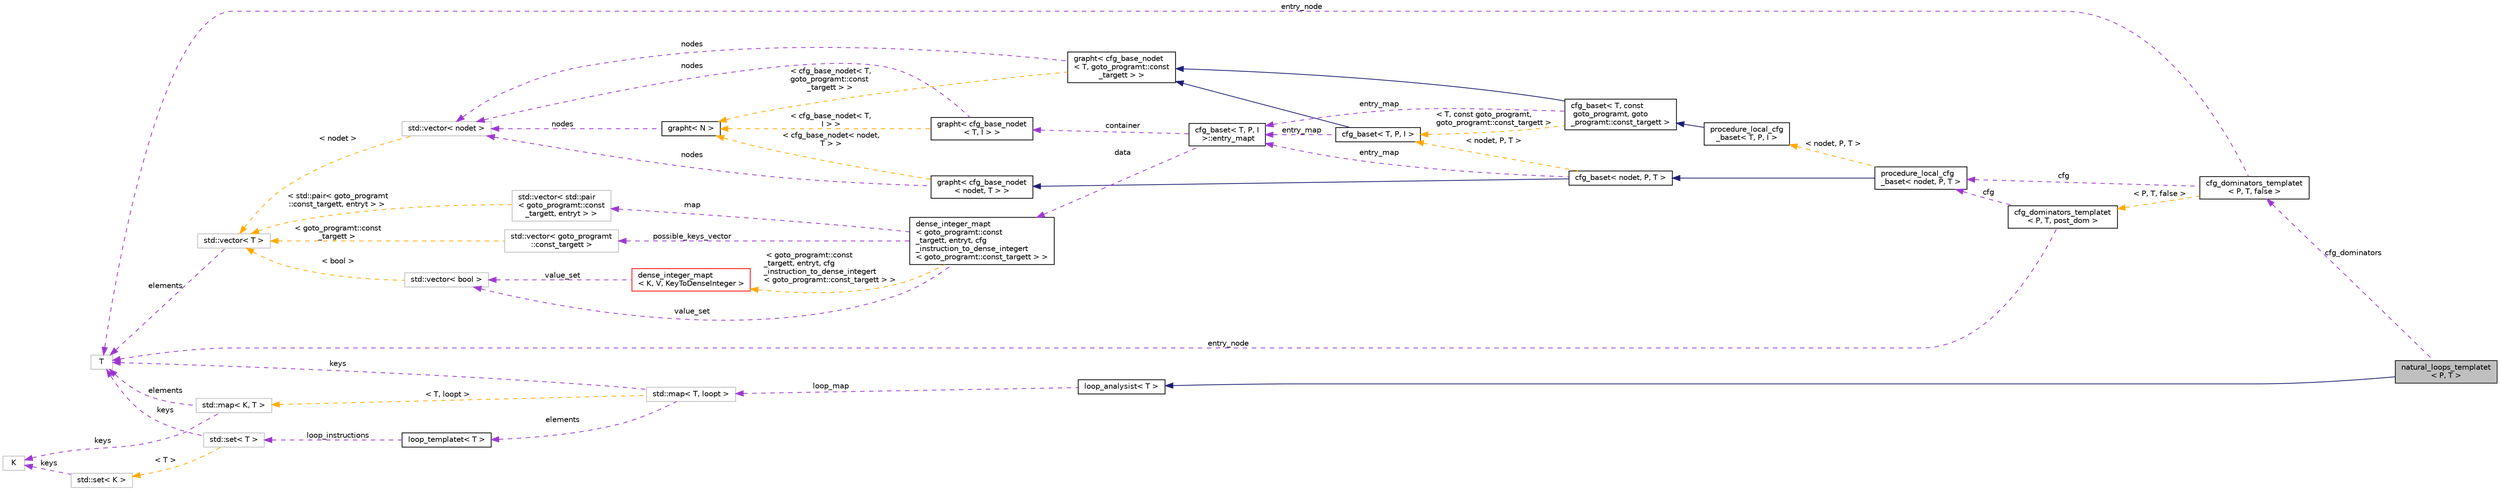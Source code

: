 digraph "natural_loops_templatet&lt; P, T &gt;"
{
 // LATEX_PDF_SIZE
  bgcolor="transparent";
  edge [fontname="Helvetica",fontsize="10",labelfontname="Helvetica",labelfontsize="10"];
  node [fontname="Helvetica",fontsize="10",shape=record];
  rankdir="LR";
  Node1 [label="natural_loops_templatet\l\< P, T \>",height=0.2,width=0.4,color="black", fillcolor="grey75", style="filled", fontcolor="black",tooltip="Main driver for working out if a class (normally goto_programt) has any natural loops."];
  Node2 -> Node1 [dir="back",color="midnightblue",fontsize="10",style="solid",fontname="Helvetica"];
  Node2 [label="loop_analysist\< T \>",height=0.2,width=0.4,color="black",URL="$classloop__analysist.html",tooltip=" "];
  Node3 -> Node2 [dir="back",color="darkorchid3",fontsize="10",style="dashed",label=" loop_map" ,fontname="Helvetica"];
  Node3 [label="std::map\< T, loopt \>",height=0.2,width=0.4,color="grey75",tooltip=" "];
  Node4 -> Node3 [dir="back",color="darkorchid3",fontsize="10",style="dashed",label=" elements" ,fontname="Helvetica"];
  Node4 [label="loop_templatet\< T \>",height=0.2,width=0.4,color="black",URL="$classloop__templatet.html",tooltip="A loop, specified as a set of instructions."];
  Node5 -> Node4 [dir="back",color="darkorchid3",fontsize="10",style="dashed",label=" loop_instructions" ,fontname="Helvetica"];
  Node5 [label="std::set\< T \>",height=0.2,width=0.4,color="grey75",tooltip=" "];
  Node6 -> Node5 [dir="back",color="darkorchid3",fontsize="10",style="dashed",label=" keys" ,fontname="Helvetica"];
  Node6 [label="T",height=0.2,width=0.4,color="grey75",tooltip=" "];
  Node7 -> Node5 [dir="back",color="orange",fontsize="10",style="dashed",label=" \< T \>" ,fontname="Helvetica"];
  Node7 [label="std::set\< K \>",height=0.2,width=0.4,color="grey75",tooltip="STL class."];
  Node8 -> Node7 [dir="back",color="darkorchid3",fontsize="10",style="dashed",label=" keys" ,fontname="Helvetica"];
  Node8 [label="K",height=0.2,width=0.4,color="grey75",tooltip=" "];
  Node6 -> Node3 [dir="back",color="darkorchid3",fontsize="10",style="dashed",label=" keys" ,fontname="Helvetica"];
  Node9 -> Node3 [dir="back",color="orange",fontsize="10",style="dashed",label=" \< T, loopt \>" ,fontname="Helvetica"];
  Node9 [label="std::map\< K, T \>",height=0.2,width=0.4,color="grey75",tooltip="STL class."];
  Node8 -> Node9 [dir="back",color="darkorchid3",fontsize="10",style="dashed",label=" keys" ,fontname="Helvetica"];
  Node6 -> Node9 [dir="back",color="darkorchid3",fontsize="10",style="dashed",label=" elements" ,fontname="Helvetica"];
  Node10 -> Node1 [dir="back",color="darkorchid3",fontsize="10",style="dashed",label=" cfg_dominators" ,fontname="Helvetica"];
  Node10 [label="cfg_dominators_templatet\l\< P, T, false \>",height=0.2,width=0.4,color="black",URL="$classcfg__dominators__templatet.html",tooltip=" "];
  Node11 -> Node10 [dir="back",color="darkorchid3",fontsize="10",style="dashed",label=" cfg" ,fontname="Helvetica"];
  Node11 [label="procedure_local_cfg\l_baset\< nodet, P, T \>",height=0.2,width=0.4,color="black",URL="$classprocedure__local__cfg__baset.html",tooltip=" "];
  Node12 -> Node11 [dir="back",color="midnightblue",fontsize="10",style="solid",fontname="Helvetica"];
  Node12 [label="cfg_baset\< nodet, P, T \>",height=0.2,width=0.4,color="black",URL="$classcfg__baset.html",tooltip=" "];
  Node13 -> Node12 [dir="back",color="midnightblue",fontsize="10",style="solid",fontname="Helvetica"];
  Node13 [label="grapht\< cfg_base_nodet\l\< nodet, T \> \>",height=0.2,width=0.4,color="black",URL="$classgrapht.html",tooltip=" "];
  Node14 -> Node13 [dir="back",color="darkorchid3",fontsize="10",style="dashed",label=" nodes" ,fontname="Helvetica"];
  Node14 [label="std::vector\< nodet \>",height=0.2,width=0.4,color="grey75",tooltip=" "];
  Node15 -> Node14 [dir="back",color="orange",fontsize="10",style="dashed",label=" \< nodet \>" ,fontname="Helvetica"];
  Node15 [label="std::vector\< T \>",height=0.2,width=0.4,color="grey75",tooltip="STL class."];
  Node6 -> Node15 [dir="back",color="darkorchid3",fontsize="10",style="dashed",label=" elements" ,fontname="Helvetica"];
  Node16 -> Node13 [dir="back",color="orange",fontsize="10",style="dashed",label=" \< cfg_base_nodet\< nodet,\l T \> \>" ,fontname="Helvetica"];
  Node16 [label="grapht\< N \>",height=0.2,width=0.4,color="black",URL="$classgrapht.html",tooltip="A generic directed graph with a parametric node type."];
  Node14 -> Node16 [dir="back",color="darkorchid3",fontsize="10",style="dashed",label=" nodes" ,fontname="Helvetica"];
  Node17 -> Node12 [dir="back",color="darkorchid3",fontsize="10",style="dashed",label=" entry_map" ,fontname="Helvetica"];
  Node17 [label="cfg_baset\< T, P, I\l \>::entry_mapt",height=0.2,width=0.4,color="black",URL="$classcfg__baset_1_1entry__mapt.html",tooltip=" "];
  Node18 -> Node17 [dir="back",color="darkorchid3",fontsize="10",style="dashed",label=" data" ,fontname="Helvetica"];
  Node18 [label="dense_integer_mapt\l\< goto_programt::const\l_targett, entryt, cfg\l_instruction_to_dense_integert\l\< goto_programt::const_targett \> \>",height=0.2,width=0.4,color="black",URL="$classdense__integer__mapt.html",tooltip=" "];
  Node19 -> Node18 [dir="back",color="darkorchid3",fontsize="10",style="dashed",label=" possible_keys_vector" ,fontname="Helvetica"];
  Node19 [label="std::vector\< goto_programt\l::const_targett \>",height=0.2,width=0.4,color="grey75",tooltip=" "];
  Node15 -> Node19 [dir="back",color="orange",fontsize="10",style="dashed",label=" \< goto_programt::const\l_targett \>" ,fontname="Helvetica"];
  Node21 -> Node18 [dir="back",color="darkorchid3",fontsize="10",style="dashed",label=" value_set" ,fontname="Helvetica"];
  Node21 [label="std::vector\< bool \>",height=0.2,width=0.4,color="grey75",tooltip=" "];
  Node15 -> Node21 [dir="back",color="orange",fontsize="10",style="dashed",label=" \< bool \>" ,fontname="Helvetica"];
  Node22 -> Node18 [dir="back",color="darkorchid3",fontsize="10",style="dashed",label=" map" ,fontname="Helvetica"];
  Node22 [label="std::vector\< std::pair\l\< goto_programt::const\l_targett, entryt \> \>",height=0.2,width=0.4,color="grey75",tooltip=" "];
  Node15 -> Node22 [dir="back",color="orange",fontsize="10",style="dashed",label=" \< std::pair\< goto_programt\l::const_targett, entryt \> \>" ,fontname="Helvetica"];
  Node23 -> Node18 [dir="back",color="orange",fontsize="10",style="dashed",label=" \< goto_programt::const\l_targett, entryt, cfg\l_instruction_to_dense_integert\l\< goto_programt::const_targett \> \>" ,fontname="Helvetica"];
  Node23 [label="dense_integer_mapt\l\< K, V, KeyToDenseInteger \>",height=0.2,width=0.4,color="red",URL="$classdense__integer__mapt.html",tooltip="A map type that is backed by a vector, which relies on the ability to (a) see the keys that might be ..."];
  Node21 -> Node23 [dir="back",color="darkorchid3",fontsize="10",style="dashed",label=" value_set" ,fontname="Helvetica"];
  Node26 -> Node17 [dir="back",color="darkorchid3",fontsize="10",style="dashed",label=" container" ,fontname="Helvetica"];
  Node26 [label="grapht\< cfg_base_nodet\l\< T, I \> \>",height=0.2,width=0.4,color="black",URL="$classgrapht.html",tooltip=" "];
  Node14 -> Node26 [dir="back",color="darkorchid3",fontsize="10",style="dashed",label=" nodes" ,fontname="Helvetica"];
  Node16 -> Node26 [dir="back",color="orange",fontsize="10",style="dashed",label=" \< cfg_base_nodet\< T,\l I \> \>" ,fontname="Helvetica"];
  Node27 -> Node12 [dir="back",color="orange",fontsize="10",style="dashed",label=" \< nodet, P, T \>" ,fontname="Helvetica"];
  Node27 [label="cfg_baset\< T, P, I \>",height=0.2,width=0.4,color="black",URL="$classcfg__baset.html",tooltip="A multi-procedural control flow graph (CFG) whose nodes store references to instructions in a GOTO pr..."];
  Node28 -> Node27 [dir="back",color="midnightblue",fontsize="10",style="solid",fontname="Helvetica"];
  Node28 [label="grapht\< cfg_base_nodet\l\< T, goto_programt::const\l_targett \> \>",height=0.2,width=0.4,color="black",URL="$classgrapht.html",tooltip=" "];
  Node14 -> Node28 [dir="back",color="darkorchid3",fontsize="10",style="dashed",label=" nodes" ,fontname="Helvetica"];
  Node16 -> Node28 [dir="back",color="orange",fontsize="10",style="dashed",label=" \< cfg_base_nodet\< T,\l goto_programt::const\l_targett \> \>" ,fontname="Helvetica"];
  Node17 -> Node27 [dir="back",color="darkorchid3",fontsize="10",style="dashed",label=" entry_map" ,fontname="Helvetica"];
  Node29 -> Node11 [dir="back",color="orange",fontsize="10",style="dashed",label=" \< nodet, P, T \>" ,fontname="Helvetica"];
  Node29 [label="procedure_local_cfg\l_baset\< T, P, I \>",height=0.2,width=0.4,color="black",URL="$classprocedure__local__cfg__baset.html",tooltip=" "];
  Node30 -> Node29 [dir="back",color="midnightblue",fontsize="10",style="solid",fontname="Helvetica"];
  Node30 [label="cfg_baset\< T, const\l goto_programt, goto\l_programt::const_targett \>",height=0.2,width=0.4,color="black",URL="$classcfg__baset.html",tooltip=" "];
  Node28 -> Node30 [dir="back",color="midnightblue",fontsize="10",style="solid",fontname="Helvetica"];
  Node17 -> Node30 [dir="back",color="darkorchid3",fontsize="10",style="dashed",label=" entry_map" ,fontname="Helvetica"];
  Node27 -> Node30 [dir="back",color="orange",fontsize="10",style="dashed",label=" \< T, const goto_programt,\l goto_programt::const_targett \>" ,fontname="Helvetica"];
  Node6 -> Node10 [dir="back",color="darkorchid3",fontsize="10",style="dashed",label=" entry_node" ,fontname="Helvetica"];
  Node31 -> Node10 [dir="back",color="orange",fontsize="10",style="dashed",label=" \< P, T, false \>" ,fontname="Helvetica"];
  Node31 [label="cfg_dominators_templatet\l\< P, T, post_dom \>",height=0.2,width=0.4,color="black",URL="$classcfg__dominators__templatet.html",tooltip="Dominator graph."];
  Node11 -> Node31 [dir="back",color="darkorchid3",fontsize="10",style="dashed",label=" cfg" ,fontname="Helvetica"];
  Node6 -> Node31 [dir="back",color="darkorchid3",fontsize="10",style="dashed",label=" entry_node" ,fontname="Helvetica"];
}
